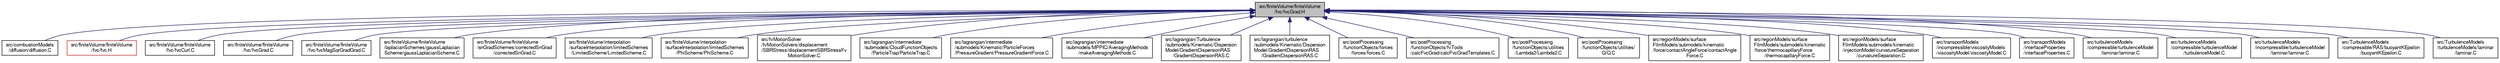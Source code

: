 digraph "src/finiteVolume/finiteVolume/fvc/fvcGrad.H"
{
  bgcolor="transparent";
  edge [fontname="FreeSans",fontsize="10",labelfontname="FreeSans",labelfontsize="10"];
  node [fontname="FreeSans",fontsize="10",shape=record];
  Node60 [label="src/finiteVolume/finiteVolume\l/fvc/fvcGrad.H",height=0.2,width=0.4,color="black", fillcolor="grey75", style="filled", fontcolor="black"];
  Node60 -> Node61 [dir="back",color="midnightblue",fontsize="10",style="solid",fontname="FreeSans"];
  Node61 [label="src/combustionModels\l/diffusion/diffusion.C",height=0.2,width=0.4,color="black",URL="$a00014.html"];
  Node60 -> Node62 [dir="back",color="midnightblue",fontsize="10",style="solid",fontname="FreeSans"];
  Node62 [label="src/finiteVolume/finiteVolume\l/fvc/fvc.H",height=0.2,width=0.4,color="red",URL="$a02924.html"];
  Node60 -> Node115 [dir="back",color="midnightblue",fontsize="10",style="solid",fontname="FreeSans"];
  Node115 [label="src/finiteVolume/finiteVolume\l/fvc/fvcCurl.C",height=0.2,width=0.4,color="black",URL="$a02939.html"];
  Node60 -> Node116 [dir="back",color="midnightblue",fontsize="10",style="solid",fontname="FreeSans"];
  Node116 [label="src/finiteVolume/finiteVolume\l/fvc/fvcGrad.C",height=0.2,width=0.4,color="black",URL="$a02975.html"];
  Node60 -> Node117 [dir="back",color="midnightblue",fontsize="10",style="solid",fontname="FreeSans"];
  Node117 [label="src/finiteVolume/finiteVolume\l/fvc/fvcMagSqrGradGrad.C",height=0.2,width=0.4,color="black",URL="$a02987.html"];
  Node60 -> Node118 [dir="back",color="midnightblue",fontsize="10",style="solid",fontname="FreeSans"];
  Node118 [label="src/finiteVolume/finiteVolume\l/laplacianSchemes/gaussLaplacian\lScheme/gaussLaplacianScheme.C",height=0.2,width=0.4,color="black",URL="$a03182.html"];
  Node60 -> Node119 [dir="back",color="midnightblue",fontsize="10",style="solid",fontname="FreeSans"];
  Node119 [label="src/finiteVolume/finiteVolume\l/snGradSchemes/correctedSnGrad\l/correctedSnGrad.C",height=0.2,width=0.4,color="black",URL="$a03209.html"];
  Node60 -> Node120 [dir="back",color="midnightblue",fontsize="10",style="solid",fontname="FreeSans"];
  Node120 [label="src/finiteVolume/interpolation\l/surfaceInterpolation/limitedSchemes\l/LimitedScheme/LimitedScheme.C",height=0.2,width=0.4,color="black",URL="$a03935.html"];
  Node60 -> Node121 [dir="back",color="midnightblue",fontsize="10",style="solid",fontname="FreeSans"];
  Node121 [label="src/finiteVolume/interpolation\l/surfaceInterpolation/limitedSchemes\l/PhiScheme/PhiScheme.C",height=0.2,width=0.4,color="black",URL="$a03992.html"];
  Node60 -> Node122 [dir="back",color="midnightblue",fontsize="10",style="solid",fontname="FreeSans"];
  Node122 [label="src/fvMotionSolver\l/fvMotionSolvers/displacement\l/SBRStress/displacementSBRStressFv\lMotionSolver.C",height=0.2,width=0.4,color="black",URL="$a04406.html"];
  Node60 -> Node123 [dir="back",color="midnightblue",fontsize="10",style="solid",fontname="FreeSans"];
  Node123 [label="src/lagrangian/intermediate\l/submodels/CloudFunctionObjects\l/ParticleTrap/ParticleTrap.C",height=0.2,width=0.4,color="black",URL="$a05588.html"];
  Node60 -> Node124 [dir="back",color="midnightblue",fontsize="10",style="solid",fontname="FreeSans"];
  Node124 [label="src/lagrangian/intermediate\l/submodels/Kinematic/ParticleForces\l/PressureGradient/PressureGradientForce.C",height=0.2,width=0.4,color="black",URL="$a05903.html"];
  Node60 -> Node125 [dir="back",color="midnightblue",fontsize="10",style="solid",fontname="FreeSans"];
  Node125 [label="src/lagrangian/intermediate\l/submodels/MPPIC/AveragingMethods\l/makeAveragingMethods.C",height=0.2,width=0.4,color="black",URL="$a06029.html"];
  Node60 -> Node126 [dir="back",color="midnightblue",fontsize="10",style="solid",fontname="FreeSans"];
  Node126 [label="src/lagrangian/Turbulence\l/submodels/Kinematic/Dispersion\lModel/GradientDispersionRAS\l/GradientDispersionRAS.C",height=0.2,width=0.4,color="black",URL="$a39551.html"];
  Node60 -> Node127 [dir="back",color="midnightblue",fontsize="10",style="solid",fontname="FreeSans"];
  Node127 [label="src/lagrangian/turbulence\l/submodels/Kinematic/Dispersion\lModel/GradientDispersionRAS\l/GradientDispersionRAS.C",height=0.2,width=0.4,color="black",URL="$a39554.html"];
  Node60 -> Node128 [dir="back",color="midnightblue",fontsize="10",style="solid",fontname="FreeSans"];
  Node128 [label="src/postProcessing\l/functionObjects/forces\l/forces/forces.C",height=0.2,width=0.4,color="black",URL="$a13508.html"];
  Node60 -> Node129 [dir="back",color="midnightblue",fontsize="10",style="solid",fontname="FreeSans"];
  Node129 [label="src/postProcessing\l/functionObjects/fvTools\l/calcFvcGrad/calcFvcGradTemplates.C",height=0.2,width=0.4,color="black",URL="$a13556.html"];
  Node60 -> Node130 [dir="back",color="midnightblue",fontsize="10",style="solid",fontname="FreeSans"];
  Node130 [label="src/postProcessing\l/functionObjects/utilities\l/Lambda2/Lambda2.C",height=0.2,width=0.4,color="black",URL="$a39623.html"];
  Node60 -> Node131 [dir="back",color="midnightblue",fontsize="10",style="solid",fontname="FreeSans"];
  Node131 [label="src/postProcessing\l/functionObjects/utilities/\lQ/Q.C",height=0.2,width=0.4,color="black",URL="$a39629.html"];
  Node60 -> Node132 [dir="back",color="midnightblue",fontsize="10",style="solid",fontname="FreeSans"];
  Node132 [label="src/regionModels/surface\lFilmModels/submodels/kinematic\l/force/contactAngleForce/contactAngle\lForce.C",height=0.2,width=0.4,color="black",URL="$a14231.html"];
  Node60 -> Node133 [dir="back",color="midnightblue",fontsize="10",style="solid",fontname="FreeSans"];
  Node133 [label="src/regionModels/surface\lFilmModels/submodels/kinematic\l/force/thermocapillaryForce\l/thermocapillaryForce.C",height=0.2,width=0.4,color="black",URL="$a14252.html"];
  Node60 -> Node134 [dir="back",color="midnightblue",fontsize="10",style="solid",fontname="FreeSans"];
  Node134 [label="src/regionModels/surface\lFilmModels/submodels/kinematic\l/injectionModel/curvatureSeparation\l/curvatureSeparation.C",height=0.2,width=0.4,color="black",URL="$a14258.html"];
  Node60 -> Node135 [dir="back",color="midnightblue",fontsize="10",style="solid",fontname="FreeSans"];
  Node135 [label="src/transportModels\l/incompressible/viscosityModels\l/viscosityModel/viscosityModel.C",height=0.2,width=0.4,color="black",URL="$a39713.html"];
  Node60 -> Node136 [dir="back",color="midnightblue",fontsize="10",style="solid",fontname="FreeSans"];
  Node136 [label="src/transportModels\l/interfaceProperties\l/interfaceProperties.C",height=0.2,width=0.4,color="black",URL="$a16865.html"];
  Node60 -> Node137 [dir="back",color="midnightblue",fontsize="10",style="solid",fontname="FreeSans"];
  Node137 [label="src/turbulenceModels\l/compressible/turbulenceModel\l/laminar/laminar.C",height=0.2,width=0.4,color="black",URL="$a39173.html"];
  Node60 -> Node138 [dir="back",color="midnightblue",fontsize="10",style="solid",fontname="FreeSans"];
  Node138 [label="src/turbulenceModels\l/compressible/turbulenceModel\l/turbulenceModel.C",height=0.2,width=0.4,color="black",URL="$a40259.html"];
  Node60 -> Node139 [dir="back",color="midnightblue",fontsize="10",style="solid",fontname="FreeSans"];
  Node139 [label="src/turbulenceModels\l/incompressible/turbulenceModel\l/laminar/laminar.C",height=0.2,width=0.4,color="black",URL="$a39182.html"];
  Node60 -> Node140 [dir="back",color="midnightblue",fontsize="10",style="solid",fontname="FreeSans"];
  Node140 [label="src/TurbulenceModels\l/compressible/RAS/buoyantKEpsilon\l/buoyantKEpsilon.C",height=0.2,width=0.4,color="black",URL="$a17696.html"];
  Node60 -> Node141 [dir="back",color="midnightblue",fontsize="10",style="solid",fontname="FreeSans"];
  Node141 [label="src/TurbulenceModels\l/turbulenceModels/laminar\l/laminar.C",height=0.2,width=0.4,color="black",URL="$a39185.html"];
}
